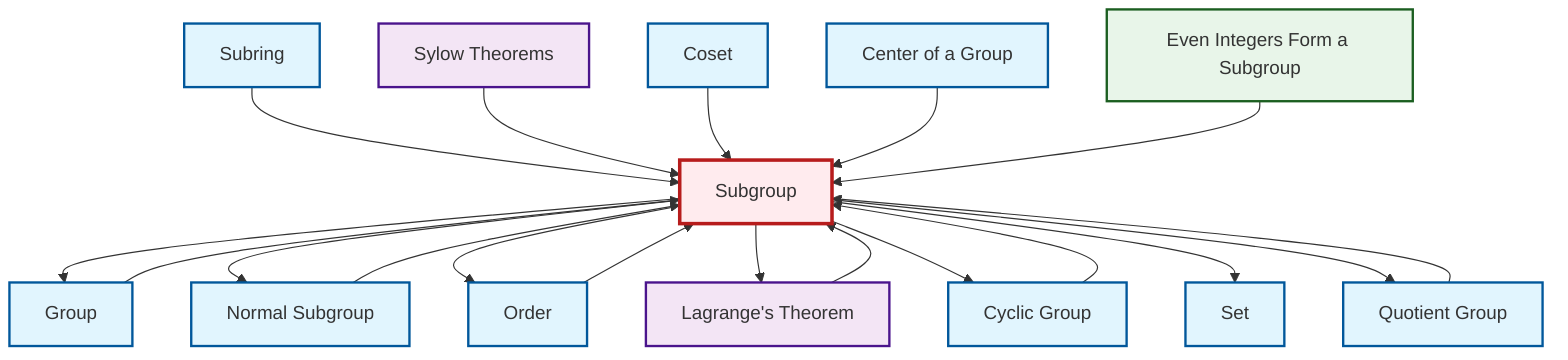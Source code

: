 graph TD
    classDef definition fill:#e1f5fe,stroke:#01579b,stroke-width:2px
    classDef theorem fill:#f3e5f5,stroke:#4a148c,stroke-width:2px
    classDef axiom fill:#fff3e0,stroke:#e65100,stroke-width:2px
    classDef example fill:#e8f5e9,stroke:#1b5e20,stroke-width:2px
    classDef current fill:#ffebee,stroke:#b71c1c,stroke-width:3px
    def-subgroup["Subgroup"]:::definition
    def-group["Group"]:::definition
    def-cyclic-group["Cyclic Group"]:::definition
    thm-sylow["Sylow Theorems"]:::theorem
    def-center-of-group["Center of a Group"]:::definition
    def-coset["Coset"]:::definition
    def-quotient-group["Quotient Group"]:::definition
    def-order["Order"]:::definition
    def-normal-subgroup["Normal Subgroup"]:::definition
    ex-even-integers-subgroup["Even Integers Form a Subgroup"]:::example
    def-set["Set"]:::definition
    thm-lagrange["Lagrange's Theorem"]:::theorem
    def-subring["Subring"]:::definition
    def-subgroup --> def-group
    def-subgroup --> def-normal-subgroup
    def-subring --> def-subgroup
    def-subgroup --> def-order
    def-order --> def-subgroup
    thm-sylow --> def-subgroup
    def-subgroup --> thm-lagrange
    def-quotient-group --> def-subgroup
    def-group --> def-subgroup
    def-subgroup --> def-cyclic-group
    def-coset --> def-subgroup
    def-cyclic-group --> def-subgroup
    thm-lagrange --> def-subgroup
    def-normal-subgroup --> def-subgroup
    def-subgroup --> def-set
    def-subgroup --> def-quotient-group
    def-center-of-group --> def-subgroup
    ex-even-integers-subgroup --> def-subgroup
    class def-subgroup current